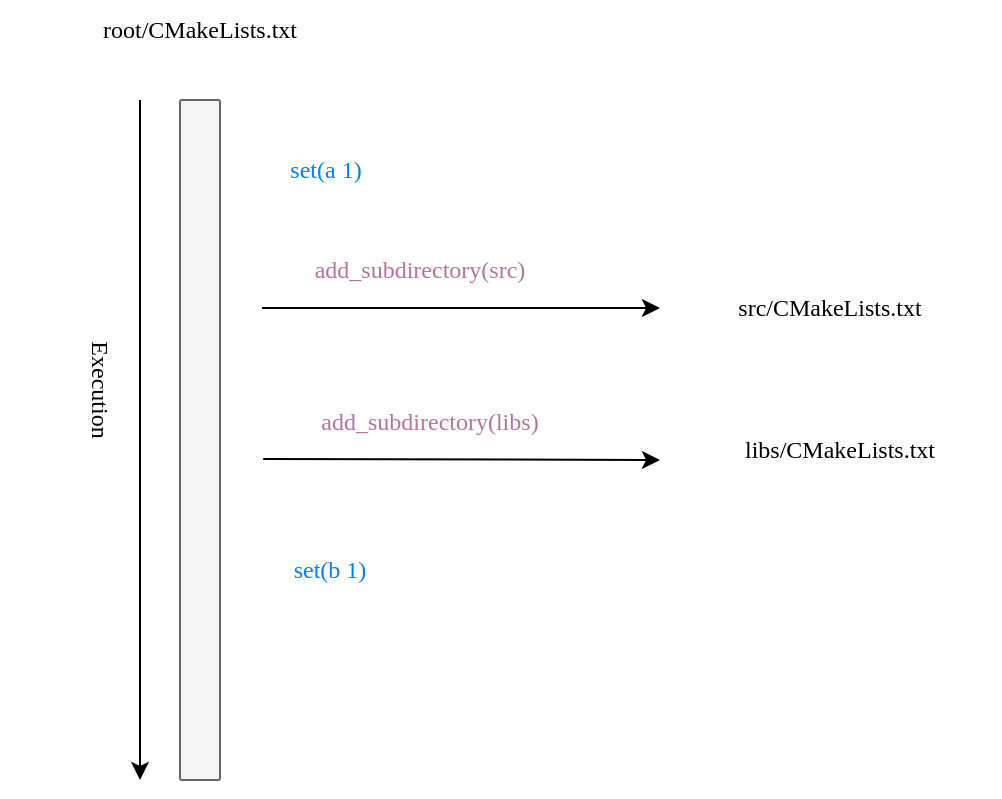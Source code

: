 <mxfile version="21.4.0" type="device">
  <diagram name="Page-1" id="E5dvHfNeiFHNAyvLFhtj">
    <mxGraphModel dx="1306" dy="894" grid="1" gridSize="10" guides="1" tooltips="1" connect="1" arrows="1" fold="1" page="1" pageScale="1" pageWidth="850" pageHeight="1100" math="0" shadow="0">
      <root>
        <mxCell id="0" />
        <mxCell id="1" parent="0" />
        <mxCell id="2qFV8FqUZsRjNPANSH2K-2" value="root/CMakeLists.txt" style="text;html=1;strokeColor=none;fillColor=none;align=center;verticalAlign=middle;whiteSpace=wrap;rounded=0;fontFamily=SF Mono;" vertex="1" parent="1">
          <mxGeometry x="130" y="130" width="200" height="30" as="geometry" />
        </mxCell>
        <mxCell id="2qFV8FqUZsRjNPANSH2K-3" value="" style="rounded=1;whiteSpace=wrap;html=1;arcSize=5;fontFamily=SF Mono;fillColor=#f5f5f5;fontColor=#333333;strokeColor=#666666;" vertex="1" parent="1">
          <mxGeometry x="220" y="180" width="20" height="340" as="geometry" />
        </mxCell>
        <mxCell id="2qFV8FqUZsRjNPANSH2K-4" value="" style="endArrow=classic;html=1;rounded=0;" edge="1" parent="1">
          <mxGeometry width="50" height="50" relative="1" as="geometry">
            <mxPoint x="200" y="180" as="sourcePoint" />
            <mxPoint x="200" y="520" as="targetPoint" />
          </mxGeometry>
        </mxCell>
        <mxCell id="2qFV8FqUZsRjNPANSH2K-5" value="Execution" style="text;html=1;strokeColor=none;fillColor=none;align=center;verticalAlign=middle;whiteSpace=wrap;rounded=0;fontFamily=SF Mono;direction=west;flipV=0;flipH=1;rotation=90;" vertex="1" parent="1">
          <mxGeometry x="130" y="310" width="100" height="30" as="geometry" />
        </mxCell>
        <mxCell id="2qFV8FqUZsRjNPANSH2K-10" value="set(a 1)" style="text;html=1;strokeColor=none;fillColor=none;align=center;verticalAlign=middle;whiteSpace=wrap;rounded=0;fontFamily=SF Mono;fontColor=#007FFF;" vertex="1" parent="1">
          <mxGeometry x="248" y="200" width="90" height="30" as="geometry" />
        </mxCell>
        <mxCell id="2qFV8FqUZsRjNPANSH2K-11" value="&lt;font color=&quot;#b5739d&quot;&gt;add_subdirectory(src)&lt;/font&gt;" style="text;html=1;strokeColor=none;fillColor=none;align=center;verticalAlign=middle;whiteSpace=wrap;rounded=0;fontFamily=SF Mono;" vertex="1" parent="1">
          <mxGeometry x="250" y="250" width="180" height="30" as="geometry" />
        </mxCell>
        <mxCell id="2qFV8FqUZsRjNPANSH2K-12" value="" style="endArrow=classic;html=1;rounded=0;exitX=0.061;exitY=1.133;exitDx=0;exitDy=0;exitPerimeter=0;" edge="1" parent="1" source="2qFV8FqUZsRjNPANSH2K-11">
          <mxGeometry width="50" height="50" relative="1" as="geometry">
            <mxPoint x="390" y="460" as="sourcePoint" />
            <mxPoint x="460" y="284" as="targetPoint" />
          </mxGeometry>
        </mxCell>
        <mxCell id="2qFV8FqUZsRjNPANSH2K-13" value="src/CMakeLists.txt" style="text;html=1;strokeColor=none;fillColor=none;align=center;verticalAlign=middle;whiteSpace=wrap;rounded=0;fontFamily=SF Mono;" vertex="1" parent="1">
          <mxGeometry x="470" y="269" width="150" height="30" as="geometry" />
        </mxCell>
        <mxCell id="2qFV8FqUZsRjNPANSH2K-14" value="&lt;font color=&quot;#b5739d&quot;&gt;add_subdirectory(libs)&lt;/font&gt;" style="text;html=1;strokeColor=none;fillColor=none;align=center;verticalAlign=middle;whiteSpace=wrap;rounded=0;fontFamily=SF Mono;" vertex="1" parent="1">
          <mxGeometry x="250" y="325.5" width="190" height="30" as="geometry" />
        </mxCell>
        <mxCell id="2qFV8FqUZsRjNPANSH2K-15" value="" style="endArrow=classic;html=1;rounded=0;exitX=0.061;exitY=1.133;exitDx=0;exitDy=0;exitPerimeter=0;" edge="1" parent="1" source="2qFV8FqUZsRjNPANSH2K-14">
          <mxGeometry width="50" height="50" relative="1" as="geometry">
            <mxPoint x="390" y="535.5" as="sourcePoint" />
            <mxPoint x="460" y="360" as="targetPoint" />
          </mxGeometry>
        </mxCell>
        <mxCell id="2qFV8FqUZsRjNPANSH2K-16" value="libs/CMakeLists.txt" style="text;html=1;strokeColor=none;fillColor=none;align=center;verticalAlign=middle;whiteSpace=wrap;rounded=0;fontFamily=SF Mono;" vertex="1" parent="1">
          <mxGeometry x="470" y="340" width="160" height="30" as="geometry" />
        </mxCell>
        <mxCell id="2qFV8FqUZsRjNPANSH2K-17" value="set(b 1)" style="text;html=1;strokeColor=none;fillColor=none;align=center;verticalAlign=middle;whiteSpace=wrap;rounded=0;fontFamily=SF Mono;fontColor=#007FFF;" vertex="1" parent="1">
          <mxGeometry x="250" y="400" width="90" height="30" as="geometry" />
        </mxCell>
      </root>
    </mxGraphModel>
  </diagram>
</mxfile>
